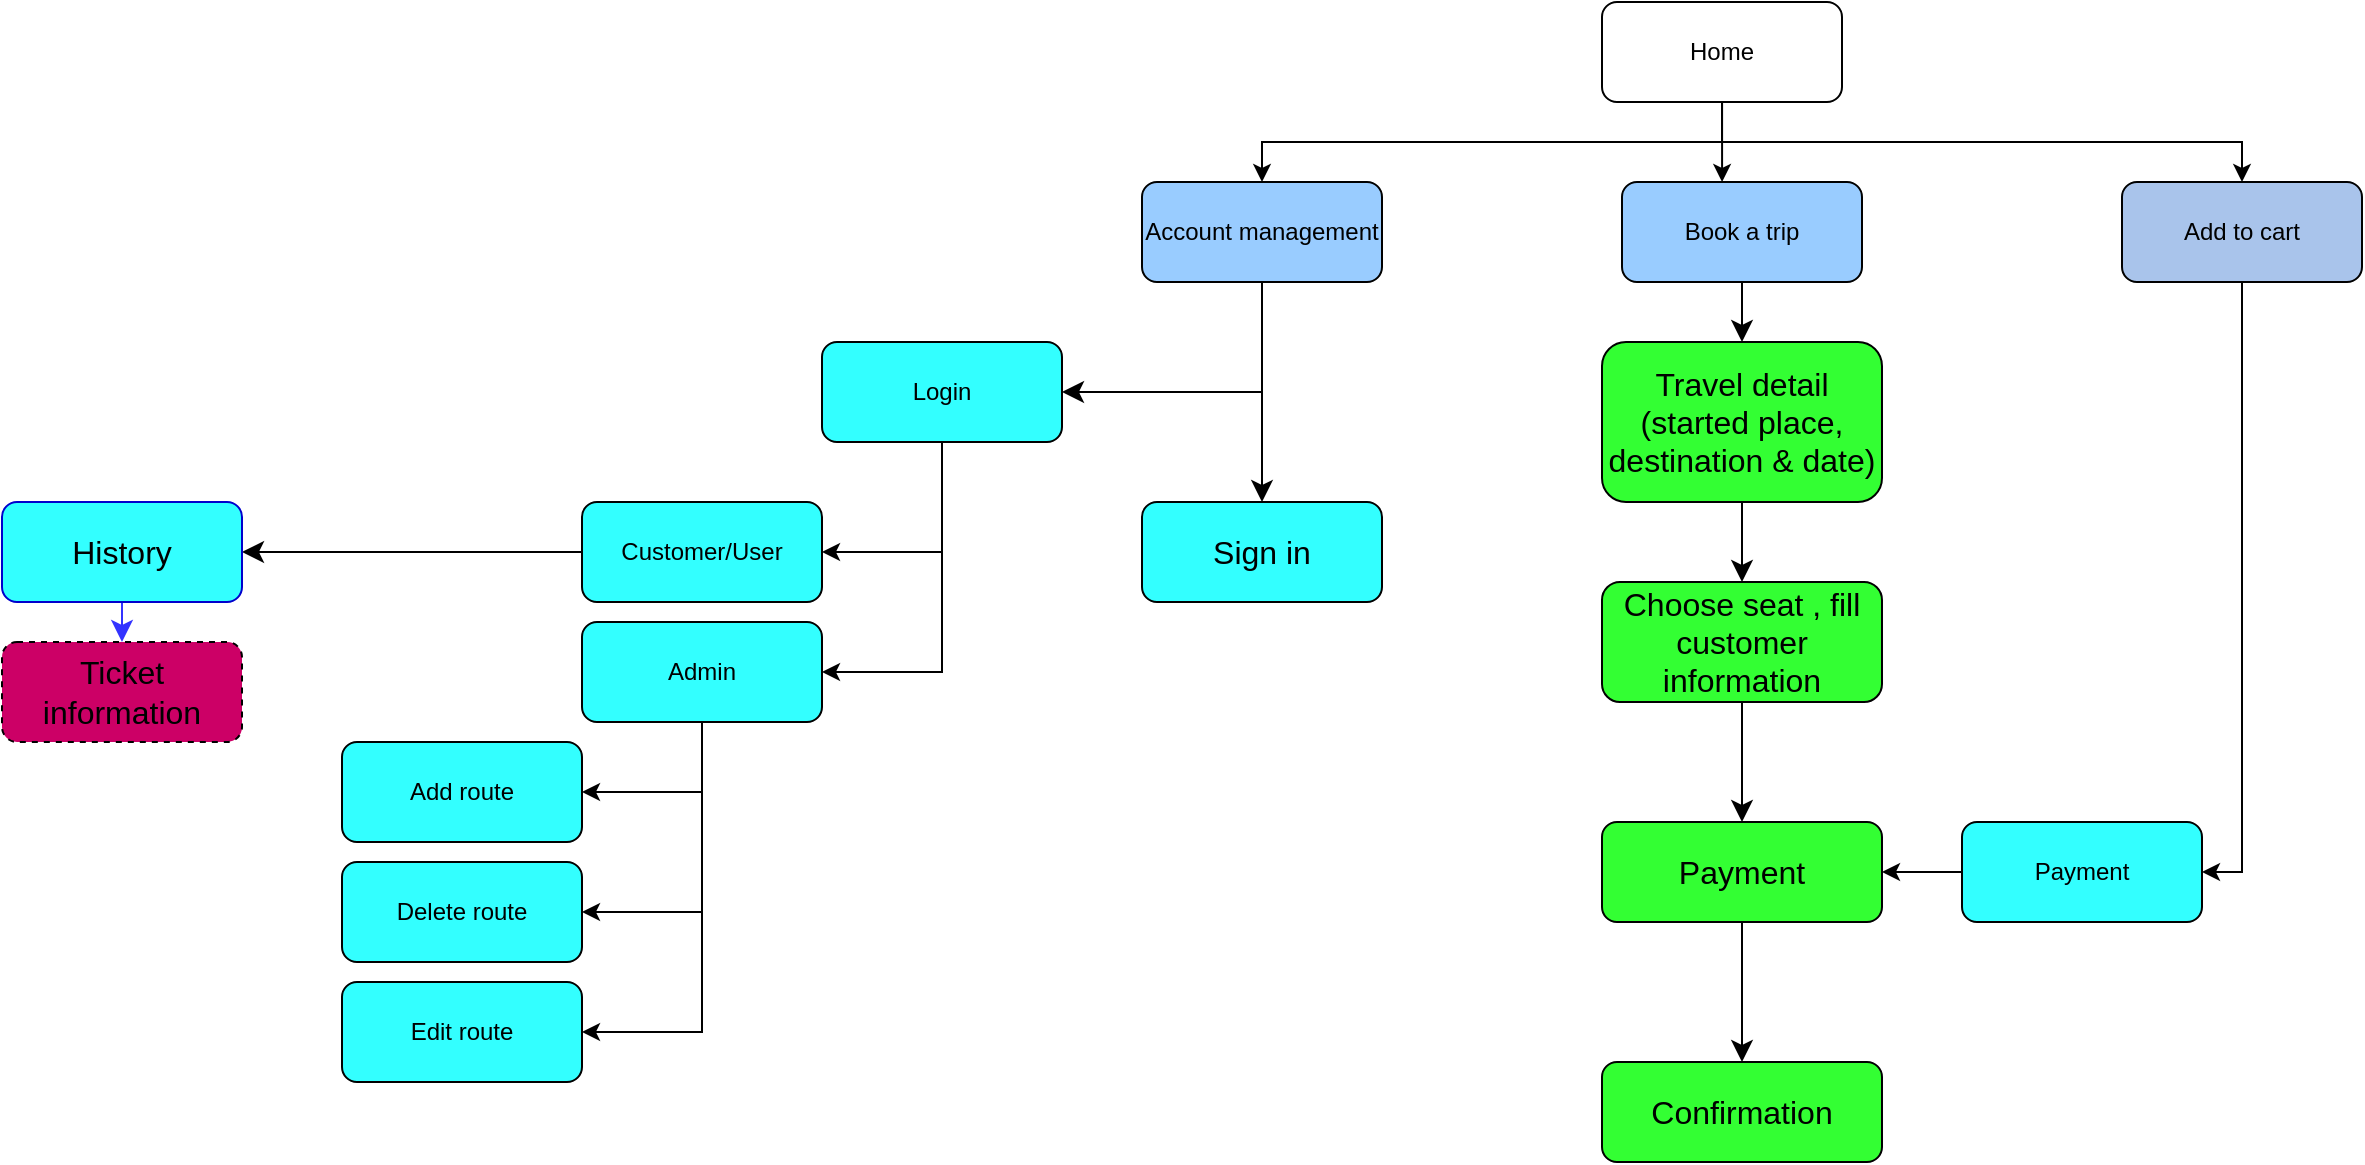 <mxfile version="21.3.7" type="github">
  <diagram name="Page-1" id="ku1RCg__Z8RLZrUs5bY8">
    <mxGraphModel dx="2728" dy="949" grid="1" gridSize="10" guides="1" tooltips="1" connect="1" arrows="1" fold="1" page="1" pageScale="1" pageWidth="850" pageHeight="1100" math="0" shadow="0">
      <root>
        <mxCell id="0" />
        <mxCell id="1" parent="0" />
        <mxCell id="7tq_QNrJMx6ZDUZAuJg--3" style="edgeStyle=orthogonalEdgeStyle;rounded=0;orthogonalLoop=1;jettySize=auto;html=1;" parent="1" source="vrXxgvxvrwtz538lRD6f-1" target="7tq_QNrJMx6ZDUZAuJg--2" edge="1">
          <mxGeometry relative="1" as="geometry">
            <Array as="points">
              <mxPoint x="130" y="105" />
              <mxPoint x="130" y="140" />
              <mxPoint x="390" y="140" />
            </Array>
          </mxGeometry>
        </mxCell>
        <mxCell id="7tq_QNrJMx6ZDUZAuJg--37" style="edgeStyle=orthogonalEdgeStyle;rounded=0;orthogonalLoop=1;jettySize=auto;html=1;entryX=0.417;entryY=0;entryDx=0;entryDy=0;entryPerimeter=0;" parent="1" source="vrXxgvxvrwtz538lRD6f-1" target="vrXxgvxvrwtz538lRD6f-46" edge="1">
          <mxGeometry relative="1" as="geometry" />
        </mxCell>
        <mxCell id="7tq_QNrJMx6ZDUZAuJg--38" style="edgeStyle=orthogonalEdgeStyle;rounded=0;orthogonalLoop=1;jettySize=auto;html=1;" parent="1" source="vrXxgvxvrwtz538lRD6f-1" target="vrXxgvxvrwtz538lRD6f-7" edge="1">
          <mxGeometry relative="1" as="geometry">
            <Array as="points">
              <mxPoint x="130" y="140" />
              <mxPoint x="-100" y="140" />
            </Array>
          </mxGeometry>
        </mxCell>
        <mxCell id="vrXxgvxvrwtz538lRD6f-1" value="Home" style="rounded=1;whiteSpace=wrap;html=1;" parent="1" vertex="1">
          <mxGeometry x="70" y="70" width="120" height="50" as="geometry" />
        </mxCell>
        <mxCell id="vrXxgvxvrwtz538lRD6f-68" style="edgeStyle=none;curved=1;rounded=0;orthogonalLoop=1;jettySize=auto;html=1;fontSize=12;startSize=8;endSize=8;" parent="1" source="vrXxgvxvrwtz538lRD6f-7" target="vrXxgvxvrwtz538lRD6f-67" edge="1">
          <mxGeometry relative="1" as="geometry" />
        </mxCell>
        <mxCell id="vrXxgvxvrwtz538lRD6f-71" style="edgeStyle=none;rounded=0;orthogonalLoop=1;jettySize=auto;html=1;entryX=1;entryY=0.5;entryDx=0;entryDy=0;fontSize=12;startSize=8;endSize=8;" parent="1" source="vrXxgvxvrwtz538lRD6f-7" target="vrXxgvxvrwtz538lRD6f-15" edge="1">
          <mxGeometry relative="1" as="geometry">
            <Array as="points">
              <mxPoint x="-100" y="265" />
            </Array>
          </mxGeometry>
        </mxCell>
        <mxCell id="vrXxgvxvrwtz538lRD6f-7" value="Account management" style="rounded=1;whiteSpace=wrap;html=1;fillColor=#99CCFF;" parent="1" vertex="1">
          <mxGeometry x="-160" y="160" width="120" height="50" as="geometry" />
        </mxCell>
        <mxCell id="vrXxgvxvrwtz538lRD6f-36" style="edgeStyle=orthogonalEdgeStyle;rounded=0;orthogonalLoop=1;jettySize=auto;html=1;entryX=1;entryY=0.5;entryDx=0;entryDy=0;" parent="1" source="vrXxgvxvrwtz538lRD6f-15" target="vrXxgvxvrwtz538lRD6f-35" edge="1">
          <mxGeometry relative="1" as="geometry" />
        </mxCell>
        <mxCell id="vrXxgvxvrwtz538lRD6f-38" style="edgeStyle=orthogonalEdgeStyle;rounded=0;orthogonalLoop=1;jettySize=auto;html=1;entryX=1;entryY=0.5;entryDx=0;entryDy=0;" parent="1" source="vrXxgvxvrwtz538lRD6f-15" target="vrXxgvxvrwtz538lRD6f-37" edge="1">
          <mxGeometry relative="1" as="geometry" />
        </mxCell>
        <mxCell id="vrXxgvxvrwtz538lRD6f-15" value="Login" style="rounded=1;whiteSpace=wrap;html=1;fillColor=#33FFFF;" parent="1" vertex="1">
          <mxGeometry x="-320" y="240" width="120" height="50" as="geometry" />
        </mxCell>
        <mxCell id="vrXxgvxvrwtz538lRD6f-24" style="edgeStyle=orthogonalEdgeStyle;rounded=0;orthogonalLoop=1;jettySize=auto;html=1;entryX=1;entryY=0.5;entryDx=0;entryDy=0;" parent="1" edge="1">
          <mxGeometry relative="1" as="geometry">
            <mxPoint x="431" y="190" as="sourcePoint" />
            <Array as="points">
              <mxPoint x="431" y="245" />
            </Array>
          </mxGeometry>
        </mxCell>
        <mxCell id="vrXxgvxvrwtz538lRD6f-27" style="edgeStyle=orthogonalEdgeStyle;rounded=0;orthogonalLoop=1;jettySize=auto;html=1;entryX=1;entryY=0.64;entryDx=0;entryDy=0;entryPerimeter=0;" parent="1" edge="1">
          <mxGeometry relative="1" as="geometry">
            <mxPoint x="431" y="190" as="sourcePoint" />
          </mxGeometry>
        </mxCell>
        <mxCell id="vrXxgvxvrwtz538lRD6f-31" style="edgeStyle=orthogonalEdgeStyle;rounded=0;orthogonalLoop=1;jettySize=auto;html=1;entryX=1;entryY=0.5;entryDx=0;entryDy=0;" parent="1" edge="1">
          <mxGeometry relative="1" as="geometry">
            <mxPoint x="431" y="190" as="sourcePoint" />
          </mxGeometry>
        </mxCell>
        <mxCell id="vrXxgvxvrwtz538lRD6f-69" style="edgeStyle=none;curved=1;rounded=0;orthogonalLoop=1;jettySize=auto;html=1;fontSize=12;startSize=8;endSize=8;" parent="1" source="vrXxgvxvrwtz538lRD6f-35" target="vrXxgvxvrwtz538lRD6f-63" edge="1">
          <mxGeometry relative="1" as="geometry" />
        </mxCell>
        <mxCell id="vrXxgvxvrwtz538lRD6f-35" value="Customer/User" style="rounded=1;whiteSpace=wrap;html=1;fillColor=#33FFFF;" parent="1" vertex="1">
          <mxGeometry x="-440" y="320" width="120" height="50" as="geometry" />
        </mxCell>
        <mxCell id="vrXxgvxvrwtz538lRD6f-40" style="edgeStyle=orthogonalEdgeStyle;rounded=0;orthogonalLoop=1;jettySize=auto;html=1;entryX=1;entryY=0.5;entryDx=0;entryDy=0;" parent="1" source="vrXxgvxvrwtz538lRD6f-37" target="vrXxgvxvrwtz538lRD6f-39" edge="1">
          <mxGeometry relative="1" as="geometry" />
        </mxCell>
        <mxCell id="vrXxgvxvrwtz538lRD6f-42" style="edgeStyle=orthogonalEdgeStyle;rounded=0;orthogonalLoop=1;jettySize=auto;html=1;entryX=1;entryY=0.5;entryDx=0;entryDy=0;" parent="1" source="vrXxgvxvrwtz538lRD6f-37" target="vrXxgvxvrwtz538lRD6f-41" edge="1">
          <mxGeometry relative="1" as="geometry" />
        </mxCell>
        <mxCell id="vrXxgvxvrwtz538lRD6f-44" style="edgeStyle=orthogonalEdgeStyle;rounded=0;orthogonalLoop=1;jettySize=auto;html=1;entryX=1;entryY=0.5;entryDx=0;entryDy=0;" parent="1" source="vrXxgvxvrwtz538lRD6f-37" target="vrXxgvxvrwtz538lRD6f-43" edge="1">
          <mxGeometry relative="1" as="geometry" />
        </mxCell>
        <mxCell id="vrXxgvxvrwtz538lRD6f-37" value="Admin" style="rounded=1;whiteSpace=wrap;html=1;fillColor=#33FFFF;" parent="1" vertex="1">
          <mxGeometry x="-440" y="380" width="120" height="50" as="geometry" />
        </mxCell>
        <mxCell id="vrXxgvxvrwtz538lRD6f-39" value="Add route" style="rounded=1;whiteSpace=wrap;html=1;fillColor=#33FFFF;" parent="1" vertex="1">
          <mxGeometry x="-560" y="440" width="120" height="50" as="geometry" />
        </mxCell>
        <mxCell id="vrXxgvxvrwtz538lRD6f-41" value="Delete route" style="rounded=1;whiteSpace=wrap;html=1;fillColor=#33FFFF;" parent="1" vertex="1">
          <mxGeometry x="-560" y="500" width="120" height="50" as="geometry" />
        </mxCell>
        <mxCell id="vrXxgvxvrwtz538lRD6f-43" value="Edit route" style="rounded=1;whiteSpace=wrap;html=1;fillColor=#33FFFF;" parent="1" vertex="1">
          <mxGeometry x="-560" y="560" width="120" height="50" as="geometry" />
        </mxCell>
        <mxCell id="vrXxgvxvrwtz538lRD6f-51" style="edgeStyle=none;rounded=0;orthogonalLoop=1;jettySize=auto;html=1;fontSize=12;startSize=8;endSize=8;entryX=0.5;entryY=0;entryDx=0;entryDy=0;exitX=0.5;exitY=1;exitDx=0;exitDy=0;" parent="1" source="vrXxgvxvrwtz538lRD6f-46" target="vrXxgvxvrwtz538lRD6f-50" edge="1">
          <mxGeometry relative="1" as="geometry">
            <mxPoint x="40" y="265" as="targetPoint" />
            <Array as="points" />
          </mxGeometry>
        </mxCell>
        <mxCell id="vrXxgvxvrwtz538lRD6f-46" value="Book a trip" style="rounded=1;whiteSpace=wrap;html=1;fillColor=#99CCFF;" parent="1" vertex="1">
          <mxGeometry x="80" y="160" width="120" height="50" as="geometry" />
        </mxCell>
        <mxCell id="vrXxgvxvrwtz538lRD6f-53" style="edgeStyle=none;curved=1;rounded=0;orthogonalLoop=1;jettySize=auto;html=1;fontSize=12;startSize=8;endSize=8;" parent="1" source="vrXxgvxvrwtz538lRD6f-50" target="vrXxgvxvrwtz538lRD6f-52" edge="1">
          <mxGeometry relative="1" as="geometry" />
        </mxCell>
        <mxCell id="vrXxgvxvrwtz538lRD6f-50" value="Travel detail&lt;br&gt;(started place, destination &amp;amp; date)" style="rounded=1;whiteSpace=wrap;html=1;fontSize=16;fillColor=#33FF33;" parent="1" vertex="1">
          <mxGeometry x="70" y="240" width="140" height="80" as="geometry" />
        </mxCell>
        <mxCell id="vrXxgvxvrwtz538lRD6f-55" style="edgeStyle=none;curved=1;rounded=0;orthogonalLoop=1;jettySize=auto;html=1;fontSize=12;startSize=8;endSize=8;" parent="1" source="vrXxgvxvrwtz538lRD6f-52" target="vrXxgvxvrwtz538lRD6f-54" edge="1">
          <mxGeometry relative="1" as="geometry" />
        </mxCell>
        <mxCell id="vrXxgvxvrwtz538lRD6f-52" value="Choose seat , fill customer information" style="rounded=1;whiteSpace=wrap;html=1;fontSize=16;fillColor=#33FF33;" parent="1" vertex="1">
          <mxGeometry x="70" y="360" width="140" height="60" as="geometry" />
        </mxCell>
        <mxCell id="vrXxgvxvrwtz538lRD6f-57" style="edgeStyle=none;curved=1;rounded=0;orthogonalLoop=1;jettySize=auto;html=1;fontSize=12;startSize=8;endSize=8;entryX=0.5;entryY=0;entryDx=0;entryDy=0;" parent="1" source="vrXxgvxvrwtz538lRD6f-54" target="vrXxgvxvrwtz538lRD6f-56" edge="1">
          <mxGeometry relative="1" as="geometry">
            <mxPoint x="170" y="590" as="targetPoint" />
          </mxGeometry>
        </mxCell>
        <mxCell id="vrXxgvxvrwtz538lRD6f-54" value="Payment" style="rounded=1;whiteSpace=wrap;html=1;fontSize=16;fillColor=#33FF33;" parent="1" vertex="1">
          <mxGeometry x="70" y="480" width="140" height="50" as="geometry" />
        </mxCell>
        <mxCell id="vrXxgvxvrwtz538lRD6f-56" value="Confirmation" style="rounded=1;whiteSpace=wrap;html=1;fontSize=16;fillColor=#33FF33;" parent="1" vertex="1">
          <mxGeometry x="70" y="600" width="140" height="50" as="geometry" />
        </mxCell>
        <mxCell id="vrXxgvxvrwtz538lRD6f-66" style="edgeStyle=none;curved=1;rounded=0;orthogonalLoop=1;jettySize=auto;html=1;fontSize=12;startSize=8;endSize=8;strokeColor=#3333FF;" parent="1" source="vrXxgvxvrwtz538lRD6f-63" target="vrXxgvxvrwtz538lRD6f-65" edge="1">
          <mxGeometry relative="1" as="geometry" />
        </mxCell>
        <mxCell id="vrXxgvxvrwtz538lRD6f-63" value="History" style="rounded=1;whiteSpace=wrap;html=1;fontSize=16;fillColor=#33FFFF;strokeColor=#0000CC;" parent="1" vertex="1">
          <mxGeometry x="-730" y="320" width="120" height="50" as="geometry" />
        </mxCell>
        <mxCell id="vrXxgvxvrwtz538lRD6f-65" value="Ticket information" style="rounded=1;whiteSpace=wrap;html=1;fontSize=16;dashed=1;fillColor=#CC0066;" parent="1" vertex="1">
          <mxGeometry x="-730" y="390" width="120" height="50" as="geometry" />
        </mxCell>
        <mxCell id="vrXxgvxvrwtz538lRD6f-67" value="Sign in" style="rounded=1;whiteSpace=wrap;html=1;fontSize=16;fillColor=#33FFFF;" parent="1" vertex="1">
          <mxGeometry x="-160" y="320" width="120" height="50" as="geometry" />
        </mxCell>
        <mxCell id="7tq_QNrJMx6ZDUZAuJg--29" style="edgeStyle=orthogonalEdgeStyle;rounded=0;orthogonalLoop=1;jettySize=auto;html=1;strokeColor=#000000;entryX=1;entryY=0.5;entryDx=0;entryDy=0;" parent="1" source="7tq_QNrJMx6ZDUZAuJg--2" target="7tq_QNrJMx6ZDUZAuJg--28" edge="1">
          <mxGeometry relative="1" as="geometry">
            <mxPoint x="390" y="770" as="targetPoint" />
          </mxGeometry>
        </mxCell>
        <mxCell id="7tq_QNrJMx6ZDUZAuJg--2" value="Add to cart" style="rounded=1;whiteSpace=wrap;html=1;fillColor=#A9C4EB;strokeColor=#000000;" parent="1" vertex="1">
          <mxGeometry x="330" y="160" width="120" height="50" as="geometry" />
        </mxCell>
        <mxCell id="CzZVTYJuviLl7Tjnmbcs-4" style="edgeStyle=orthogonalEdgeStyle;rounded=0;orthogonalLoop=1;jettySize=auto;html=1;entryX=1;entryY=0.5;entryDx=0;entryDy=0;" edge="1" parent="1" source="7tq_QNrJMx6ZDUZAuJg--28" target="vrXxgvxvrwtz538lRD6f-54">
          <mxGeometry relative="1" as="geometry">
            <mxPoint x="310" y="510" as="targetPoint" />
            <Array as="points">
              <mxPoint x="320" y="505" />
            </Array>
          </mxGeometry>
        </mxCell>
        <mxCell id="7tq_QNrJMx6ZDUZAuJg--28" value="Payment" style="rounded=1;whiteSpace=wrap;html=1;fillColor=#33FFFF;strokeColor=#000000;" parent="1" vertex="1">
          <mxGeometry x="250" y="480" width="120" height="50" as="geometry" />
        </mxCell>
      </root>
    </mxGraphModel>
  </diagram>
</mxfile>
